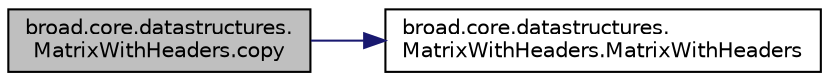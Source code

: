 digraph "broad.core.datastructures.MatrixWithHeaders.copy"
{
  edge [fontname="Helvetica",fontsize="10",labelfontname="Helvetica",labelfontsize="10"];
  node [fontname="Helvetica",fontsize="10",shape=record];
  rankdir="LR";
  Node1 [label="broad.core.datastructures.\lMatrixWithHeaders.copy",height=0.2,width=0.4,color="black", fillcolor="grey75", style="filled" fontcolor="black"];
  Node1 -> Node2 [color="midnightblue",fontsize="10",style="solid"];
  Node2 [label="broad.core.datastructures.\lMatrixWithHeaders.MatrixWithHeaders",height=0.2,width=0.4,color="black", fillcolor="white", style="filled",URL="$classbroad_1_1core_1_1datastructures_1_1_matrix_with_headers.html#a42a72c4a4dfca058d787728bbeabd106"];
}
